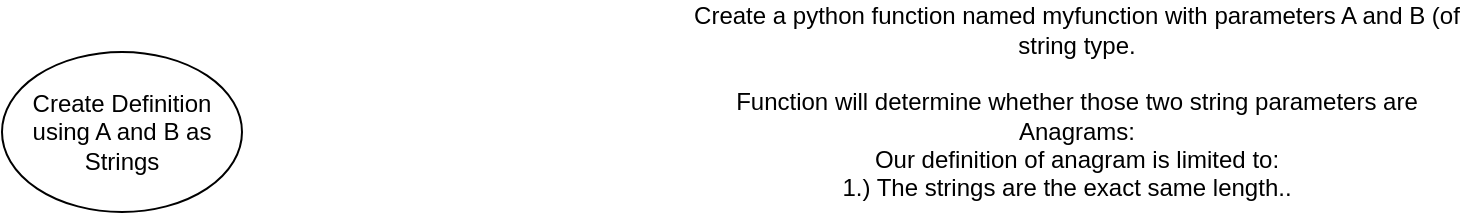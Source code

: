 <mxfile version="21.0.2" type="github">
  <diagram name="Page-1" id="iRhx-aNdycyiNb6yXR51">
    <mxGraphModel dx="1434" dy="1877" grid="1" gridSize="10" guides="1" tooltips="1" connect="1" arrows="1" fold="1" page="1" pageScale="1" pageWidth="850" pageHeight="1100" math="0" shadow="0">
      <root>
        <mxCell id="0" />
        <mxCell id="1" parent="0" />
        <mxCell id="_8RcxRiG8b48MhW-PYv1-1" value="Create Definition using A and B as Strings" style="ellipse;whiteSpace=wrap;html=1;" vertex="1" parent="1">
          <mxGeometry x="80" y="10" width="120" height="80" as="geometry" />
        </mxCell>
        <mxCell id="_8RcxRiG8b48MhW-PYv1-2" value="Create a python function named myfunction with parameters A and B (of string type.&lt;br&gt;&lt;br&gt;Function will determine whether those two string parameters are Anagrams:&lt;br&gt;Our definition of anagram is limited to:&lt;br&gt;1.) The strings are the exact same length..&amp;nbsp;&amp;nbsp;&amp;nbsp;" style="text;html=1;strokeColor=none;fillColor=none;align=center;verticalAlign=middle;whiteSpace=wrap;rounded=0;" vertex="1" parent="1">
          <mxGeometry x="425" y="20" width="385" height="30" as="geometry" />
        </mxCell>
      </root>
    </mxGraphModel>
  </diagram>
</mxfile>
